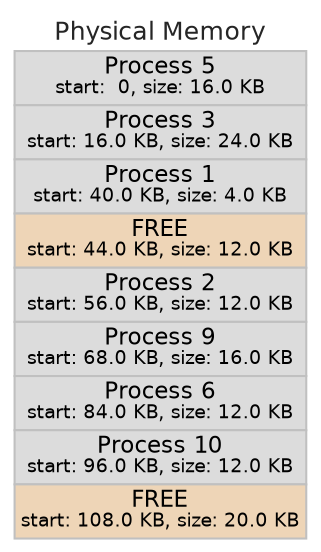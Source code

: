 digraph "graphs/segvar4.json" {
	graph [fontname=Helvetica rankdir=LR ranksep=1.0]
	node [fontname=Helvetica fontsize=8 margin="0.04 0.04" shape=none width=0.8]
	edge [arrowsize=0.4]
	subgraph left {
		physmem [label=<<table border="0.1" cellborder="1" cellspacing="0"><TR><TD border="0.0" ><font face="helvetica" color="grey15" point-size="12">Physical Memory</font></TD></TR><tr><td align="text" color="grey" bgcolor="gainsboro" height="16" port="Process 5"><font point-size="11">Process 5</font><br></br><font point-size="9">start:  0, size: 16.0 KB</font></td></tr><tr><td align="text" color="grey" bgcolor="gainsboro" height="24" port="Process 3"><font point-size="11">Process 3</font><br></br><font point-size="9">start: 16.0 KB, size: 24.0 KB</font></td></tr><tr><td align="text" color="grey" bgcolor="gainsboro" height="4" port="Process 1"><font point-size="11">Process 1</font><br></br><font point-size="9">start: 40.0 KB, size: 4.0 KB</font></td></tr><tr><td align="text" color="grey" bgcolor="bisque2" height="12" port="FREE"><font point-size="11">FREE</font><br></br><font point-size="9">start: 44.0 KB, size: 12.0 KB</font></td></tr><tr><td align="text" color="grey" bgcolor="gainsboro" height="12" port="Process 2"><font point-size="11">Process 2</font><br></br><font point-size="9">start: 56.0 KB, size: 12.0 KB</font></td></tr><tr><td align="text" color="grey" bgcolor="gainsboro" height="16" port="Process 9"><font point-size="11">Process 9</font><br></br><font point-size="9">start: 68.0 KB, size: 16.0 KB</font></td></tr><tr><td align="text" color="grey" bgcolor="gainsboro" height="12" port="Process 6"><font point-size="11">Process 6</font><br></br><font point-size="9">start: 84.0 KB, size: 12.0 KB</font></td></tr><tr><td align="text" color="grey" bgcolor="gainsboro" height="12" port="Process 10"><font point-size="11">Process 10</font><br></br><font point-size="9">start: 96.0 KB, size: 12.0 KB</font></td></tr><tr><td align="text" color="grey" bgcolor="bisque2" height="20" port="FREE"><font point-size="11">FREE</font><br></br><font point-size="9">start: 108.0 KB, size: 20.0 KB</font></td></tr></table>>]
		rank=sink
	}
}
